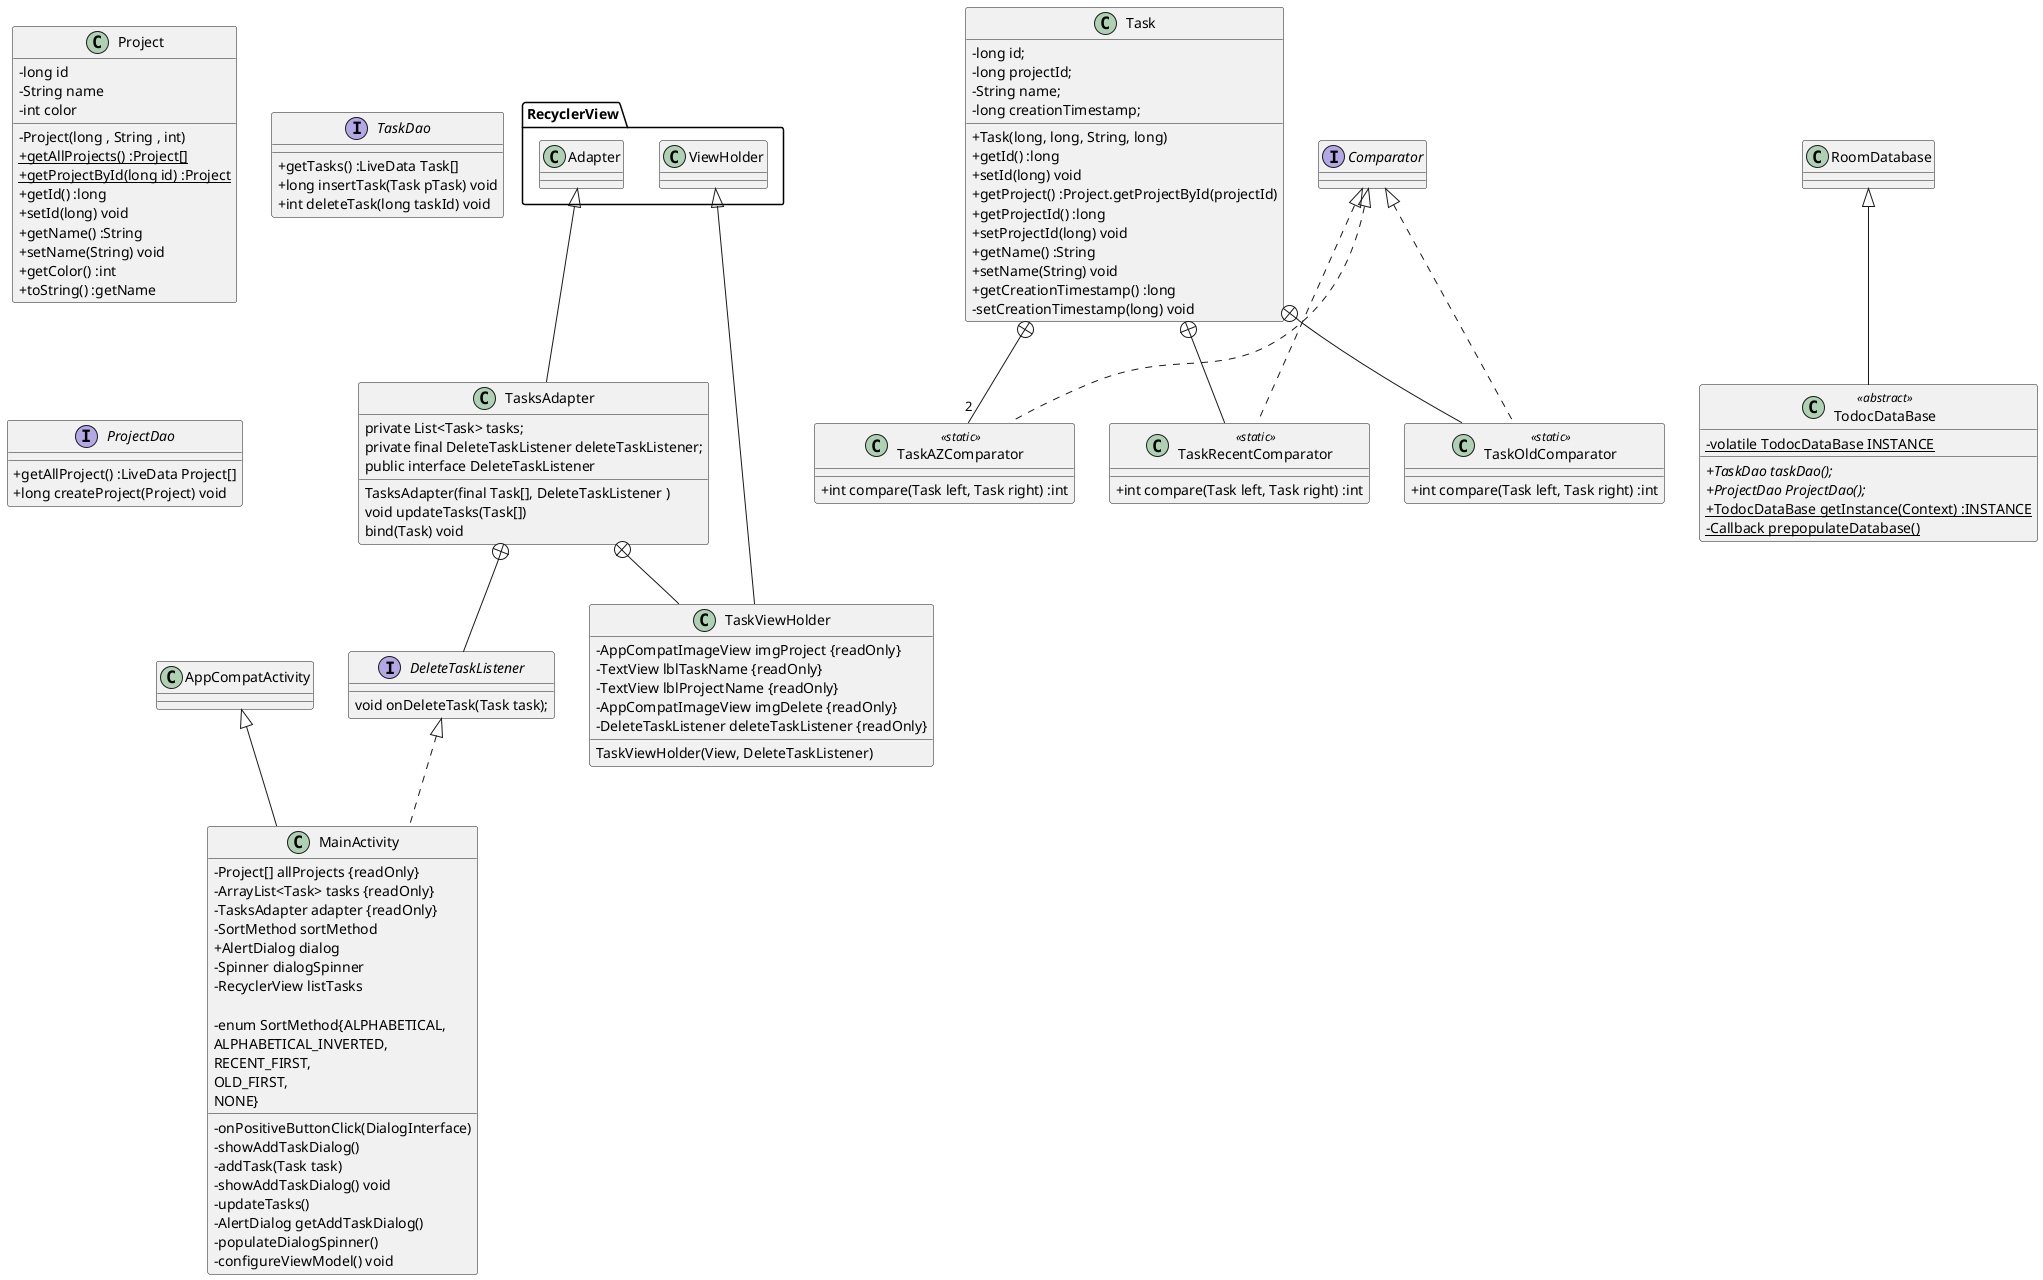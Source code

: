 @startuml
skinparam classAttributeIconSize 0

class MainActivity extends AppCompatActivity implements DeleteTaskListener {

    - Project[] allProjects {readOnly}
    - ArrayList<Task> tasks {readOnly}
    - TasksAdapter adapter {readOnly}
    - SortMethod sortMethod
    + AlertDialog dialog
    - Spinner dialogSpinner
    - RecyclerView listTasks

    - onPositiveButtonClick(DialogInterface)
    - showAddTaskDialog()
    - addTask(Task task)
    - showAddTaskDialog() void
    - updateTasks()
    - AlertDialog getAddTaskDialog()
    - populateDialogSpinner()
    - enum SortMethod{ALPHABETICAL,
                              ALPHABETICAL_INVERTED,
                              RECENT_FIRST,
                              OLD_FIRST,
                              NONE}
    - configureViewModel() void
}


class Task {
    - long id;
    - long projectId;
    - String name;
    - long creationTimestamp;

    + Task(long, long, String, long)
    + getId() :long
    + setId(long) void
    + getProject() :Project.getProjectById(projectId)
    + getProjectId() :long
    + setProjectId(long) void
    + getName() :String
    + setName(String) void
    + getCreationTimestamp() :long
    - setCreationTimestamp(long) void
}

 class TaskAZComparator <<static>> implements Comparator {
        + int compare(Task left, Task right) :int
    }

class TaskRecentComparator <<static>> implements Comparator {
        + int compare(Task left, Task right) :int
    }

 class TaskOldComparator <<static>> implements Comparator{
        + int compare(Task left, Task right) :int
    }

Task +-- "2" TaskAZComparator
Task +-- TaskRecentComparator
Task +-- TaskOldComparator


class Project {
    -long id
    -String name
    -int color

    -Project(long , String , int)
    +{static} getAllProjects() :Project[]
    +{static} getProjectById(long id) :Project
    +getId() :long
    +setId(long) void
    +getName() :String
    +setName(String) void
    +getColor() :int
    +toString() :getName
    }

class TasksAdapter extends RecyclerView.Adapter{
    private List<Task> tasks;
    private final DeleteTaskListener deleteTaskListener;
    TasksAdapter(final Task[], DeleteTaskListener )
    void updateTasks(Task[])
    public interface DeleteTaskListener
    bind(Task) void
}

class TaskViewHolder extends RecyclerView.ViewHolder {
        - AppCompatImageView imgProject {readOnly}
        - TextView lblTaskName {readOnly}
        - TextView lblProjectName {readOnly}
        - AppCompatImageView imgDelete {readOnly}
        - DeleteTaskListener deleteTaskListener {readOnly}
          TaskViewHolder(View, DeleteTaskListener)
    }

interface DeleteTaskListener {
            void onDeleteTask(Task task);
}


interface TaskDao{
+getTasks() :LiveData Task[]
+long insertTask(Task pTask) void
+int deleteTask(long taskId) void
}


interface ProjectDao {
+getAllProject() :LiveData Project[]
+long createProject(Project) void
}

class TodocDataBase <<abstract>>  extends RoomDatabase {
-{static} volatile TodocDataBase INSTANCE
+{abstract} TaskDao taskDao();
+{abstract} ProjectDao ProjectDao();
+{static} TodocDataBase getInstance(Context) :INSTANCE
-{static} Callback prepopulateDatabase()
}
TasksAdapter +-- DeleteTaskListener
TasksAdapter +-- TaskViewHolder
@enduml